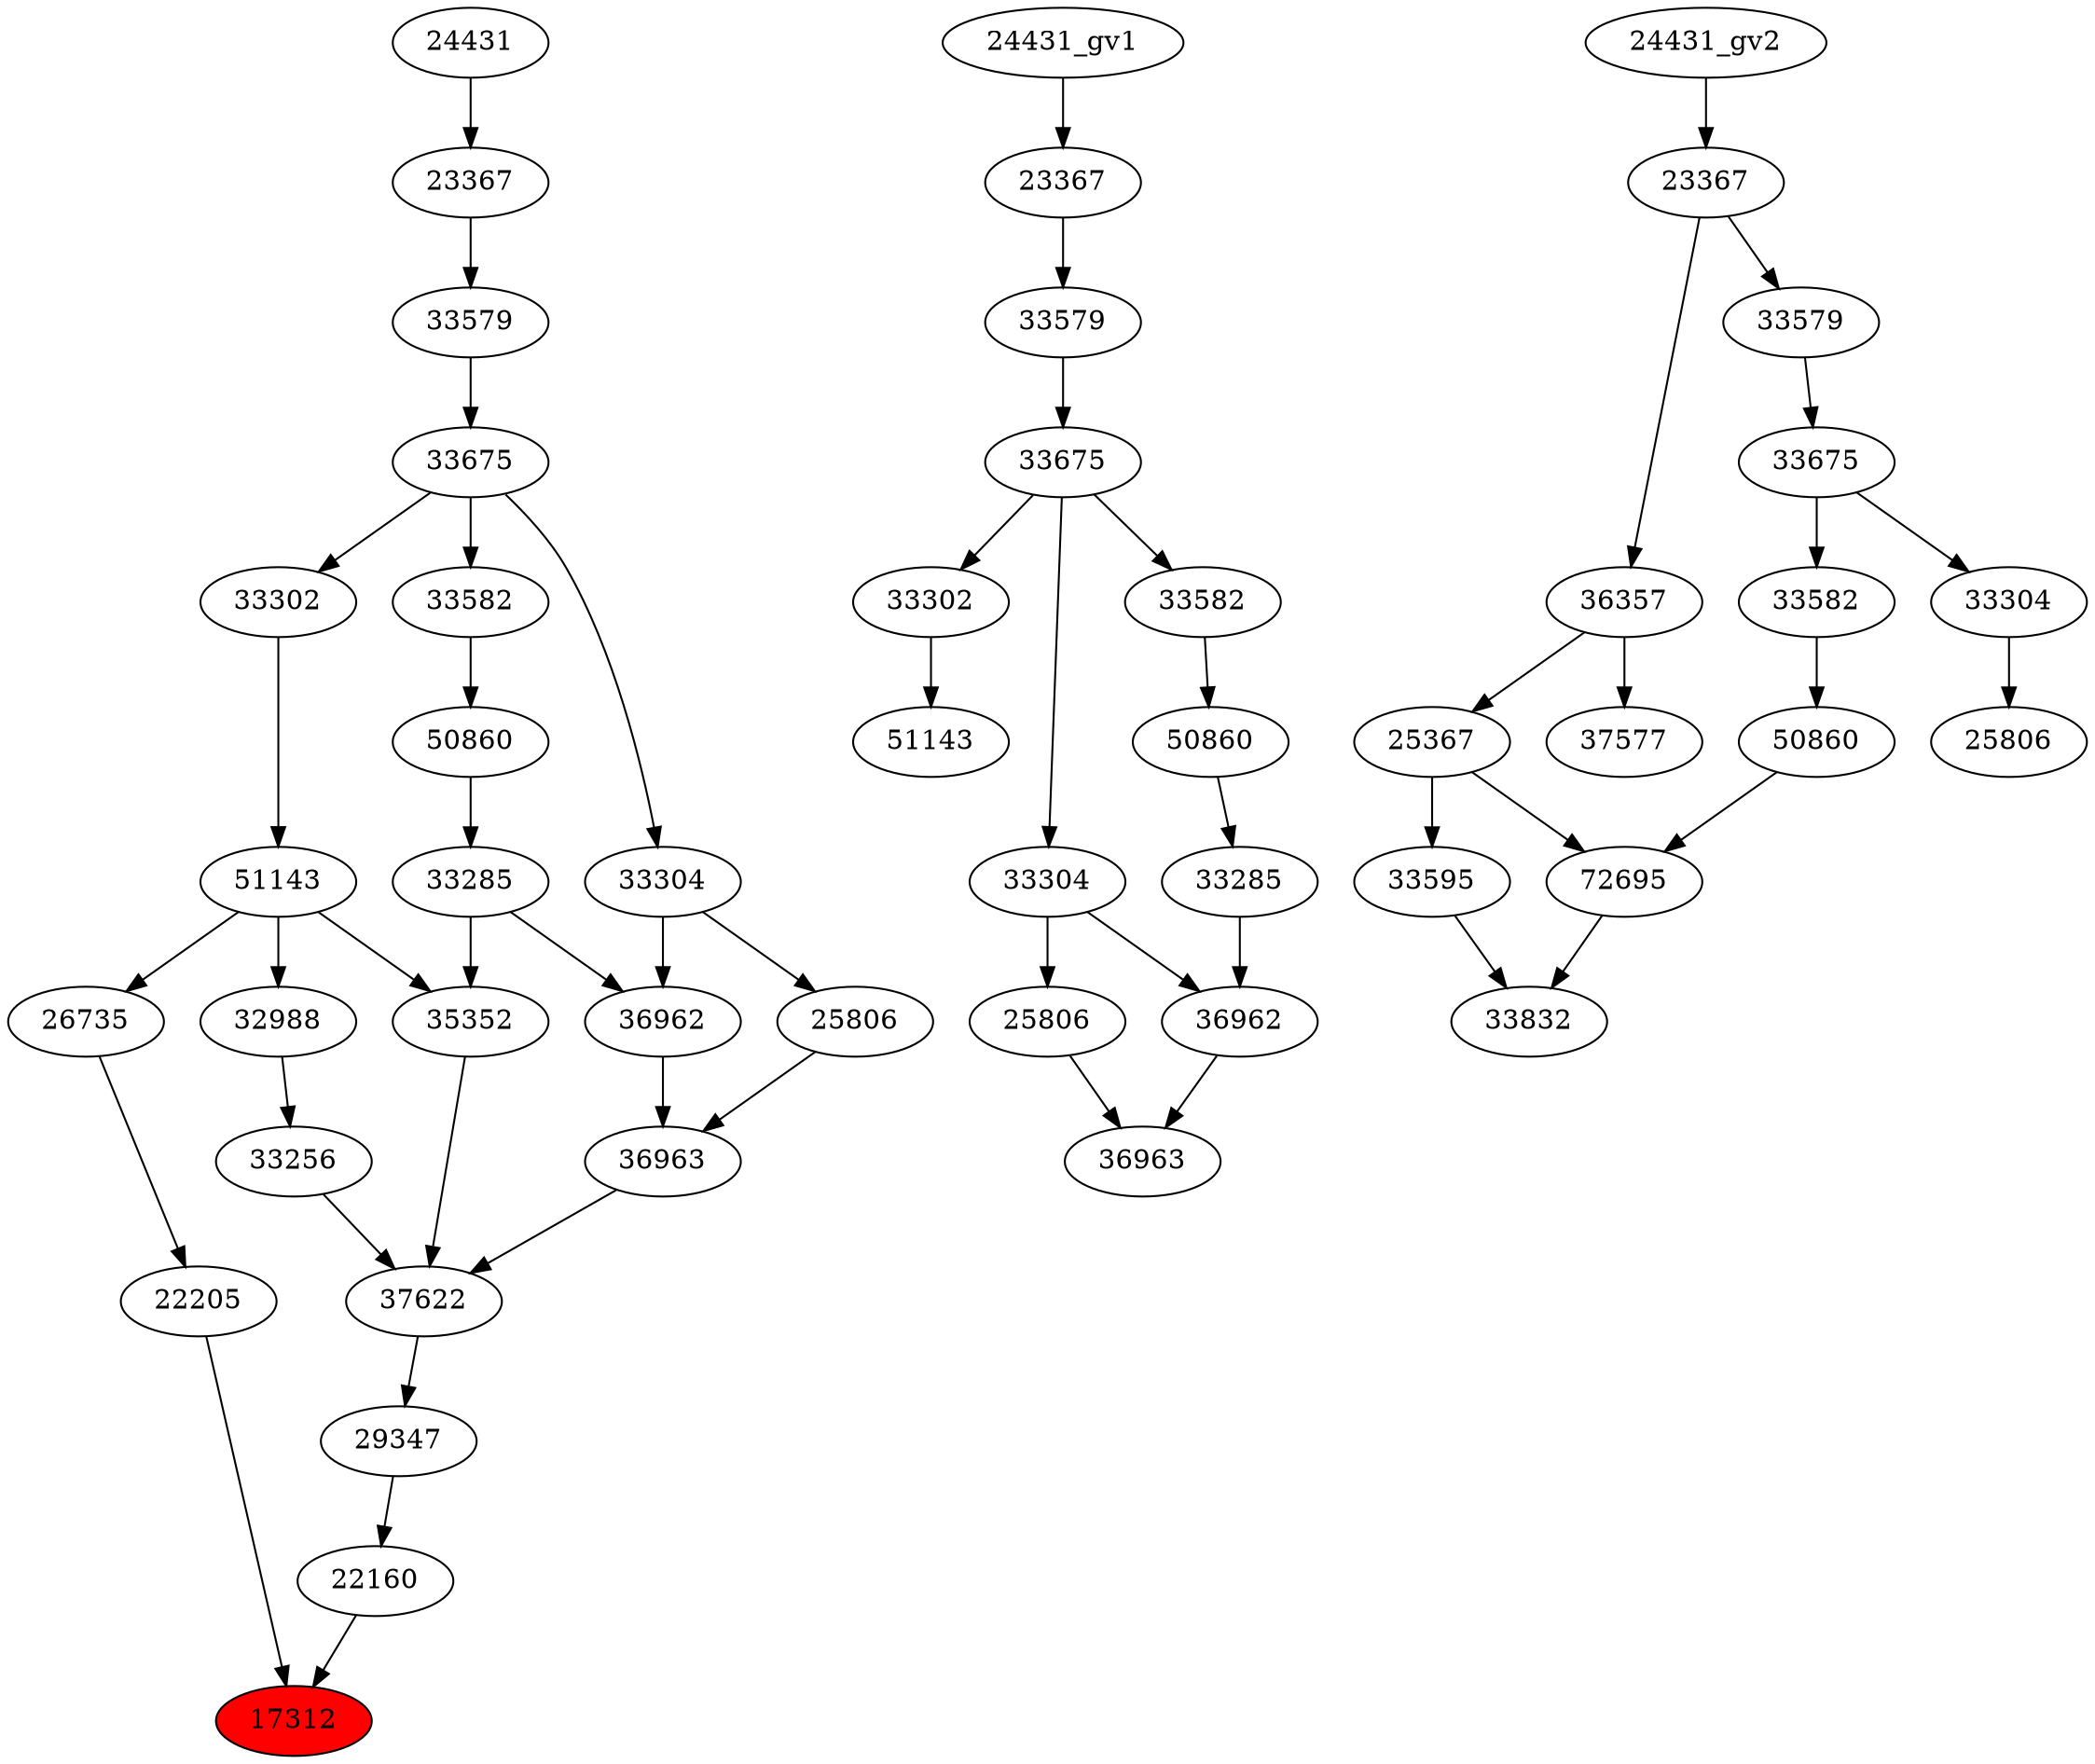 strict digraph root {
	node [label="\N"];
	{
		node [fillcolor="",
			label="\N",
			style=""
		];
		17312		 [fillcolor=red,
			label=17312,
			style=filled];
		22160		 [label=22160];
		22160 -> 17312;
		22205		 [label=22205];
		22205 -> 17312;
		29347		 [label=29347];
		29347 -> 22160;
		26735		 [label=26735];
		26735 -> 22205;
		37622		 [label=37622];
		37622 -> 29347;
		51143		 [label=51143];
		51143 -> 26735;
		35352		 [label=35352];
		51143 -> 35352;
		32988		 [label=32988];
		51143 -> 32988;
		36963		 [label=36963];
		36963 -> 37622;
		35352 -> 37622;
		33256		 [label=33256];
		33256 -> 37622;
		33302		 [label=33302];
		33302 -> 51143;
		36962		 [label=36962];
		36962 -> 36963;
		25806		 [label=25806];
		25806 -> 36963;
		33285		 [label=33285];
		33285 -> 35352;
		33285 -> 36962;
		32988 -> 33256;
		33675		 [label=33675];
		33675 -> 33302;
		33304		 [label=33304];
		33675 -> 33304;
		33582		 [label=33582];
		33675 -> 33582;
		33304 -> 36962;
		33304 -> 25806;
		50860		 [label=50860];
		50860 -> 33285;
		33579		 [label=33579];
		33579 -> 33675;
		33582 -> 50860;
		23367		 [label=23367];
		23367 -> 33579;
		24431		 [label=24431];
		24431 -> 23367;
	}
	{
		node [label="\N"];
		"51143_gv1"		 [label=51143];
		"33302_gv1"		 [label=33302];
		"33302_gv1" -> "51143_gv1";
		"36963_gv1"		 [label=36963];
		"36962_gv1"		 [label=36962];
		"36962_gv1" -> "36963_gv1";
		"25806_gv1"		 [label=25806];
		"25806_gv1" -> "36963_gv1";
		"33675_gv1"		 [label=33675];
		"33675_gv1" -> "33302_gv1";
		"33304_gv1"		 [label=33304];
		"33675_gv1" -> "33304_gv1";
		"33582_gv1"		 [label=33582];
		"33675_gv1" -> "33582_gv1";
		"33285_gv1"		 [label=33285];
		"33285_gv1" -> "36962_gv1";
		"33304_gv1" -> "36962_gv1";
		"33304_gv1" -> "25806_gv1";
		"50860_gv1"		 [label=50860];
		"50860_gv1" -> "33285_gv1";
		"33579_gv1"		 [label=33579];
		"33579_gv1" -> "33675_gv1";
		"33582_gv1" -> "50860_gv1";
		"23367_gv1"		 [label=23367];
		"23367_gv1" -> "33579_gv1";
		"24431_gv1" -> "23367_gv1";
	}
	{
		node [label="\N"];
		33832		 [label=33832];
		72695		 [label=72695];
		72695 -> 33832;
		33595		 [label=33595];
		33595 -> 33832;
		"50860_gv2"		 [label=50860];
		"50860_gv2" -> 72695;
		"33582_gv2"		 [label=33582];
		"33582_gv2" -> "50860_gv2";
		25367		 [label=25367];
		25367 -> 72695;
		25367 -> 33595;
		"25806_gv2"		 [label=25806];
		"33304_gv2"		 [label=33304];
		"33304_gv2" -> "25806_gv2";
		37577		 [label=37577];
		36357		 [label=36357];
		36357 -> 25367;
		36357 -> 37577;
		"33675_gv2"		 [label=33675];
		"33675_gv2" -> "33582_gv2";
		"33675_gv2" -> "33304_gv2";
		"23367_gv2"		 [label=23367];
		"23367_gv2" -> 36357;
		"33579_gv2"		 [label=33579];
		"23367_gv2" -> "33579_gv2";
		"33579_gv2" -> "33675_gv2";
		"24431_gv2" -> "23367_gv2";
	}
}

